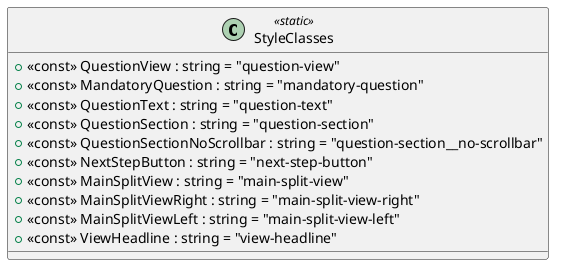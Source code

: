 @startuml
class StyleClasses <<static>> {
    + <<const>> QuestionView : string = "question-view"
    + <<const>> MandatoryQuestion : string = "mandatory-question"
    + <<const>> QuestionText : string = "question-text"
    + <<const>> QuestionSection : string = "question-section"
    + <<const>> QuestionSectionNoScrollbar : string = "question-section__no-scrollbar"
    + <<const>> NextStepButton : string = "next-step-button"
    + <<const>> MainSplitView : string = "main-split-view"
    + <<const>> MainSplitViewRight : string = "main-split-view-right"
    + <<const>> MainSplitViewLeft : string = "main-split-view-left"
    + <<const>> ViewHeadline : string = "view-headline"
}
@enduml
